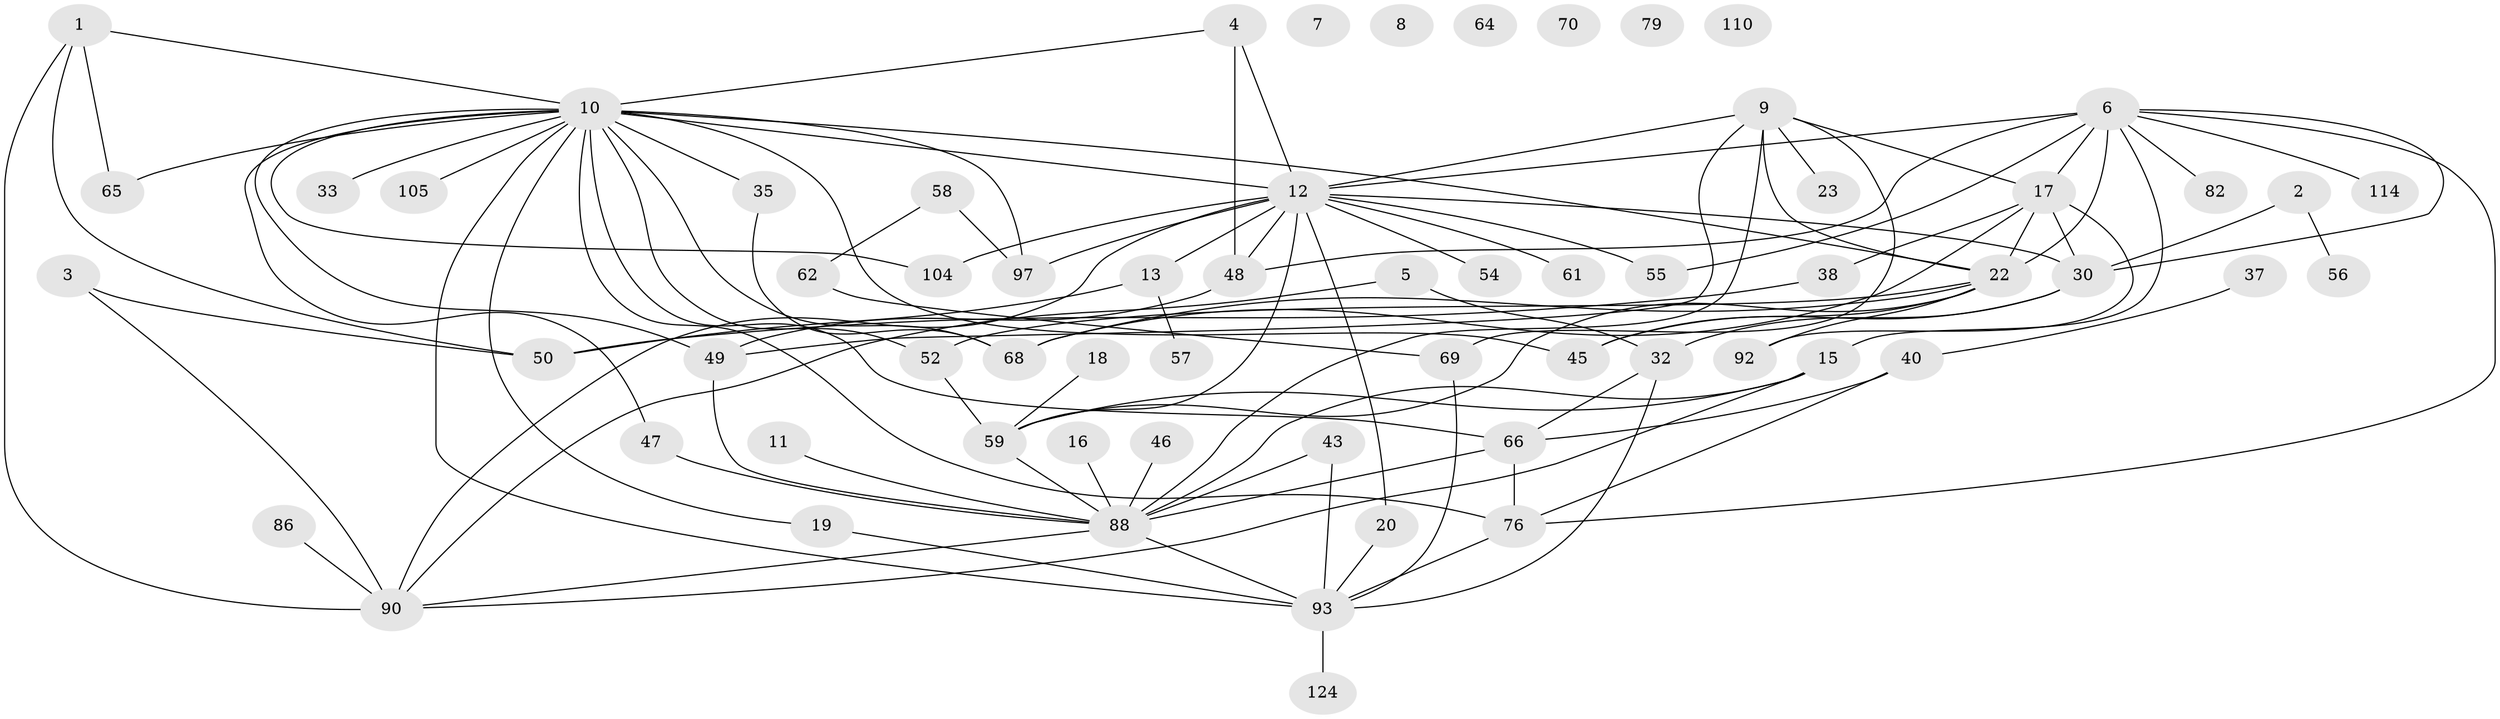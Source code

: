 // original degree distribution, {3: 0.21705426356589147, 2: 0.21705426356589147, 0: 0.046511627906976744, 4: 0.16279069767441862, 6: 0.031007751937984496, 1: 0.20155038759689922, 5: 0.08527131782945736, 7: 0.023255813953488372, 8: 0.015503875968992248}
// Generated by graph-tools (version 1.1) at 2025/13/03/09/25 04:13:10]
// undirected, 64 vertices, 106 edges
graph export_dot {
graph [start="1"]
  node [color=gray90,style=filled];
  1 [super="+31"];
  2;
  3 [super="+25"];
  4;
  5;
  6 [super="+21"];
  7;
  8;
  9 [super="+60"];
  10 [super="+78+41+36+39"];
  11;
  12 [super="+94+14+27"];
  13 [super="+95+42"];
  15 [super="+28+85"];
  16;
  17 [super="+73+26"];
  18;
  19;
  20;
  22 [super="+29+99+24+113"];
  23;
  30 [super="+44+63"];
  32 [super="+83+125"];
  33;
  35 [super="+72"];
  37;
  38;
  40 [super="+53"];
  43;
  45;
  46;
  47;
  48 [super="+106+87"];
  49;
  50;
  52;
  54 [super="+75"];
  55 [super="+98"];
  56;
  57;
  58;
  59 [super="+119"];
  61;
  62;
  64;
  65 [super="+121"];
  66 [super="+101+67"];
  68 [super="+71"];
  69;
  70;
  76 [super="+91"];
  79;
  82;
  86;
  88 [super="+107"];
  90 [super="+96"];
  92;
  93 [super="+112"];
  97;
  104;
  105;
  110;
  114;
  124;
  1 -- 65;
  1 -- 10;
  1 -- 50;
  1 -- 90;
  2 -- 56;
  2 -- 30;
  3 -- 90;
  3 -- 50;
  4 -- 48;
  4 -- 10;
  4 -- 12;
  5 -- 90;
  5 -- 32;
  6 -- 30;
  6 -- 76;
  6 -- 12;
  6 -- 48 [weight=2];
  6 -- 17;
  6 -- 82;
  6 -- 114;
  6 -- 55;
  6 -- 22 [weight=2];
  6 -- 15;
  9 -- 49;
  9 -- 12;
  9 -- 69;
  9 -- 23;
  9 -- 88;
  9 -- 22;
  9 -- 17;
  10 -- 68 [weight=3];
  10 -- 52;
  10 -- 45;
  10 -- 33;
  10 -- 97;
  10 -- 104;
  10 -- 105 [weight=2];
  10 -- 76;
  10 -- 47;
  10 -- 19;
  10 -- 93 [weight=2];
  10 -- 66;
  10 -- 65;
  10 -- 35;
  10 -- 49;
  10 -- 12 [weight=2];
  10 -- 22;
  11 -- 88;
  12 -- 61;
  12 -- 90;
  12 -- 97;
  12 -- 104;
  12 -- 13;
  12 -- 48;
  12 -- 54;
  12 -- 30;
  12 -- 55;
  12 -- 59;
  12 -- 20;
  13 -- 50;
  13 -- 57;
  15 -- 88;
  15 -- 90;
  15 -- 59;
  16 -- 88;
  17 -- 68;
  17 -- 22;
  17 -- 38;
  17 -- 92;
  17 -- 30;
  18 -- 59;
  19 -- 93;
  20 -- 93;
  22 -- 68 [weight=2];
  22 -- 52;
  22 -- 59;
  22 -- 45;
  22 -- 92;
  30 -- 45;
  30 -- 32;
  32 -- 66;
  32 -- 93;
  35 -- 68;
  37 -- 40;
  38 -- 50;
  40 -- 66;
  40 -- 76;
  43 -- 93;
  43 -- 88;
  46 -- 88;
  47 -- 88;
  48 -- 49;
  49 -- 88;
  52 -- 59;
  58 -- 62;
  58 -- 97;
  59 -- 88;
  62 -- 69;
  66 -- 88;
  66 -- 76;
  69 -- 93;
  76 -- 93;
  86 -- 90;
  88 -- 90;
  88 -- 93;
  93 -- 124;
}
